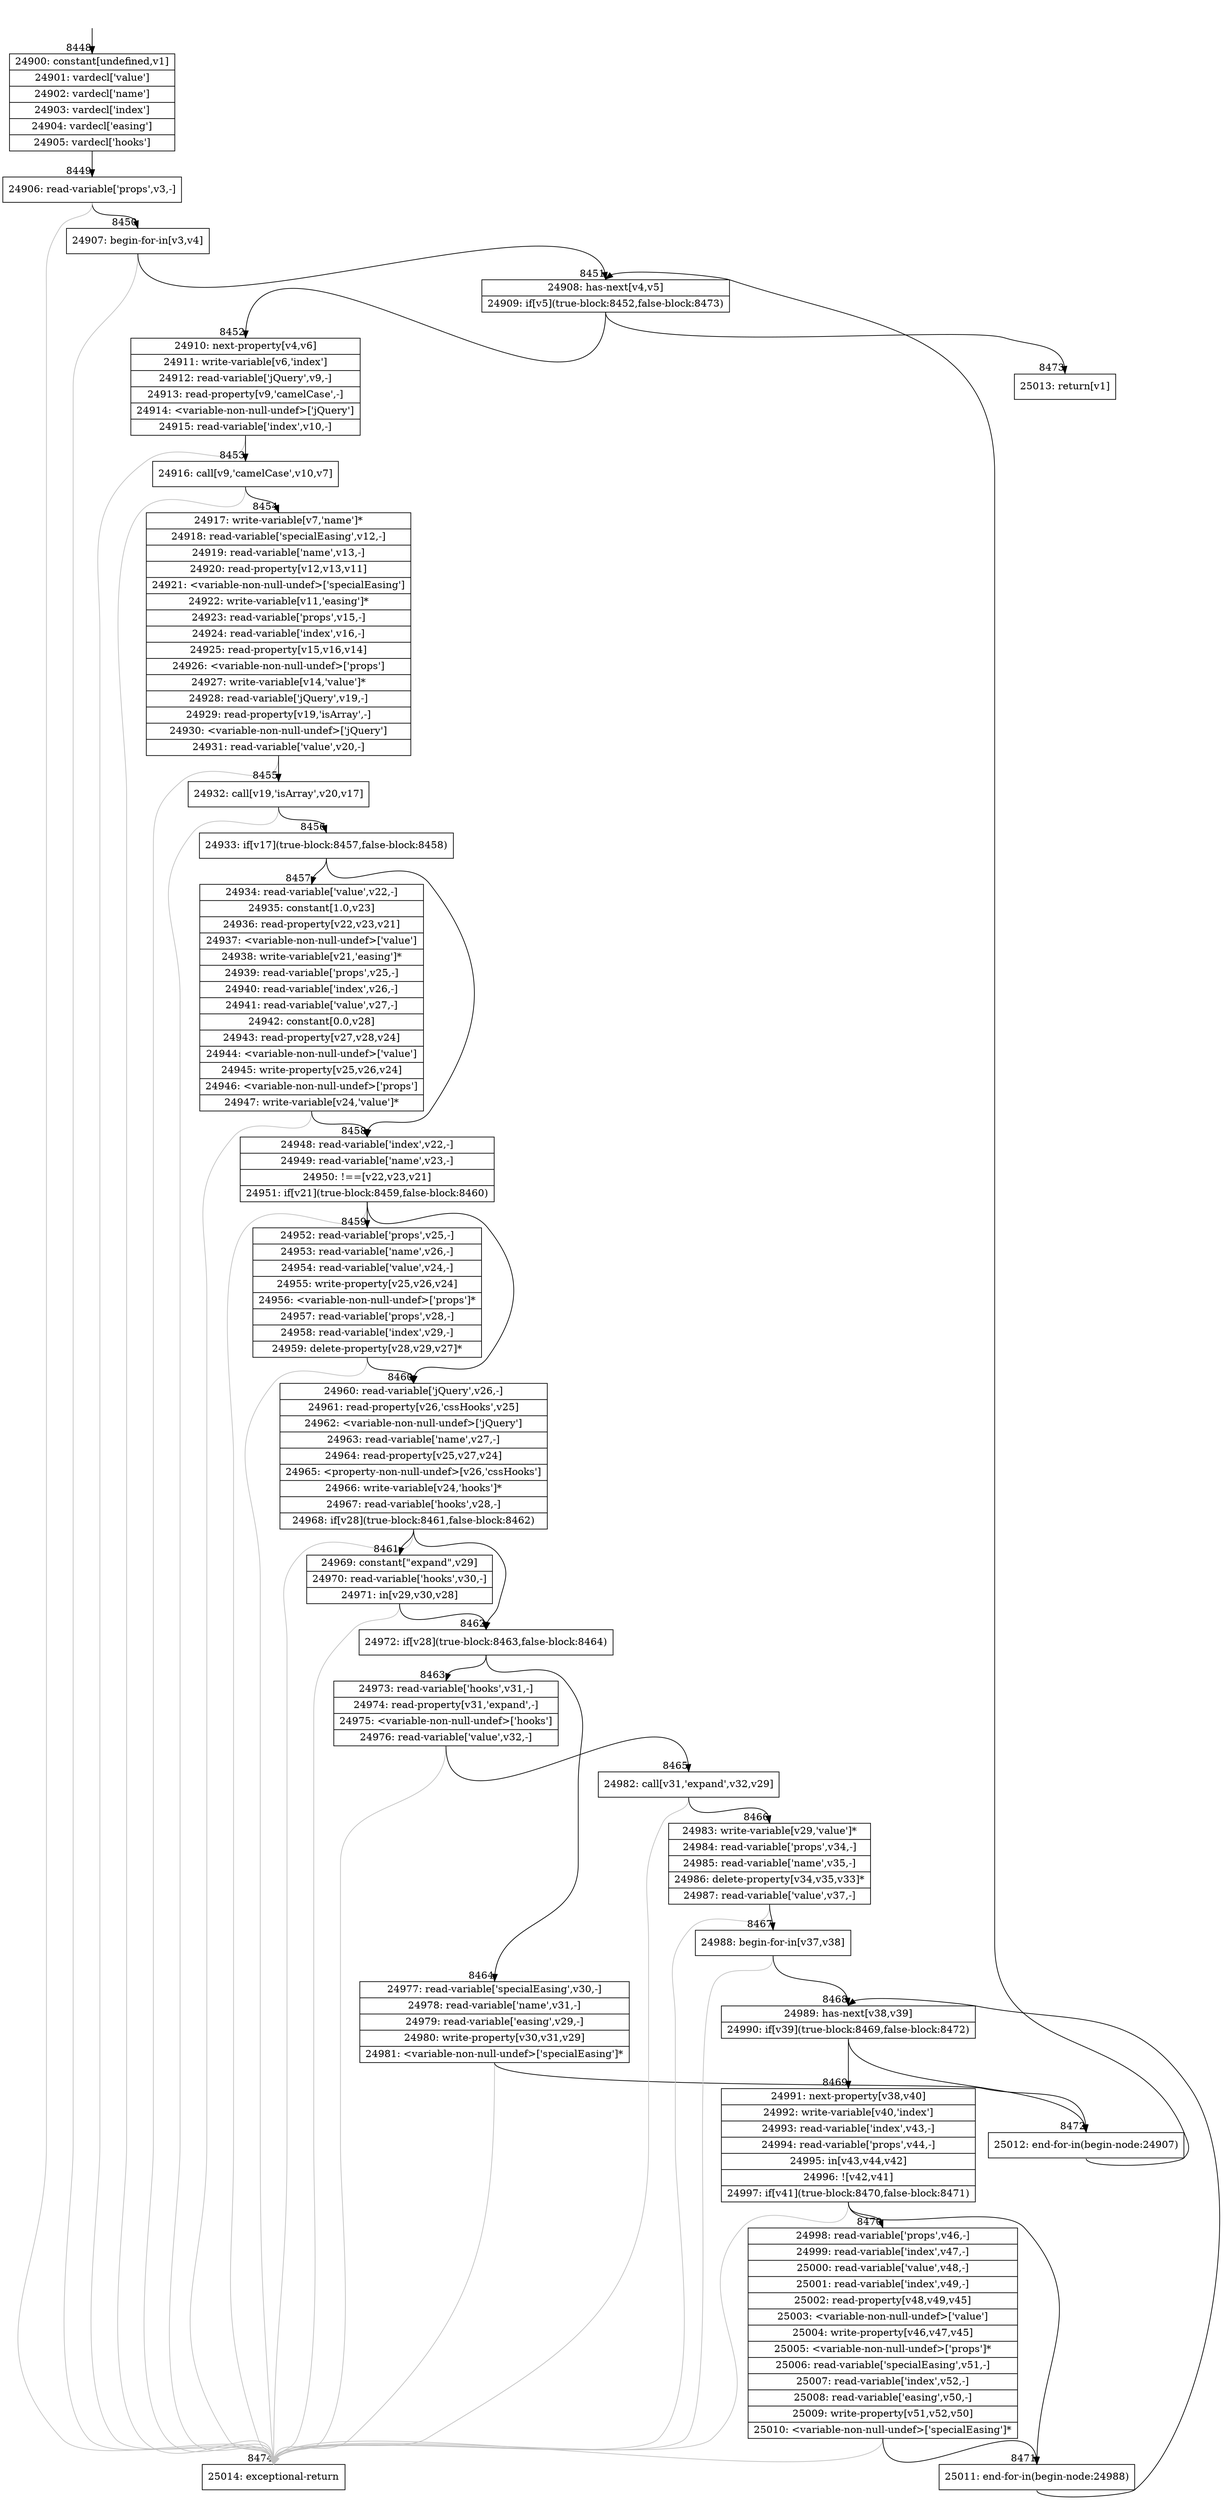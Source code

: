 digraph {
rankdir="TD"
BB_entry523[shape=none,label=""];
BB_entry523 -> BB8448 [tailport=s, headport=n, headlabel="    8448"]
BB8448 [shape=record label="{24900: constant[undefined,v1]|24901: vardecl['value']|24902: vardecl['name']|24903: vardecl['index']|24904: vardecl['easing']|24905: vardecl['hooks']}" ] 
BB8448 -> BB8449 [tailport=s, headport=n, headlabel="      8449"]
BB8449 [shape=record label="{24906: read-variable['props',v3,-]}" ] 
BB8449 -> BB8450 [tailport=s, headport=n, headlabel="      8450"]
BB8449 -> BB8474 [tailport=s, headport=n, color=gray, headlabel="      8474"]
BB8450 [shape=record label="{24907: begin-for-in[v3,v4]}" ] 
BB8450 -> BB8451 [tailport=s, headport=n, headlabel="      8451"]
BB8450 -> BB8474 [tailport=s, headport=n, color=gray]
BB8451 [shape=record label="{24908: has-next[v4,v5]|24909: if[v5](true-block:8452,false-block:8473)}" ] 
BB8451 -> BB8452 [tailport=s, headport=n, headlabel="      8452"]
BB8451 -> BB8473 [tailport=s, headport=n, headlabel="      8473"]
BB8452 [shape=record label="{24910: next-property[v4,v6]|24911: write-variable[v6,'index']|24912: read-variable['jQuery',v9,-]|24913: read-property[v9,'camelCase',-]|24914: \<variable-non-null-undef\>['jQuery']|24915: read-variable['index',v10,-]}" ] 
BB8452 -> BB8453 [tailport=s, headport=n, headlabel="      8453"]
BB8452 -> BB8474 [tailport=s, headport=n, color=gray]
BB8453 [shape=record label="{24916: call[v9,'camelCase',v10,v7]}" ] 
BB8453 -> BB8454 [tailport=s, headport=n, headlabel="      8454"]
BB8453 -> BB8474 [tailport=s, headport=n, color=gray]
BB8454 [shape=record label="{24917: write-variable[v7,'name']*|24918: read-variable['specialEasing',v12,-]|24919: read-variable['name',v13,-]|24920: read-property[v12,v13,v11]|24921: \<variable-non-null-undef\>['specialEasing']|24922: write-variable[v11,'easing']*|24923: read-variable['props',v15,-]|24924: read-variable['index',v16,-]|24925: read-property[v15,v16,v14]|24926: \<variable-non-null-undef\>['props']|24927: write-variable[v14,'value']*|24928: read-variable['jQuery',v19,-]|24929: read-property[v19,'isArray',-]|24930: \<variable-non-null-undef\>['jQuery']|24931: read-variable['value',v20,-]}" ] 
BB8454 -> BB8455 [tailport=s, headport=n, headlabel="      8455"]
BB8454 -> BB8474 [tailport=s, headport=n, color=gray]
BB8455 [shape=record label="{24932: call[v19,'isArray',v20,v17]}" ] 
BB8455 -> BB8456 [tailport=s, headport=n, headlabel="      8456"]
BB8455 -> BB8474 [tailport=s, headport=n, color=gray]
BB8456 [shape=record label="{24933: if[v17](true-block:8457,false-block:8458)}" ] 
BB8456 -> BB8457 [tailport=s, headport=n, headlabel="      8457"]
BB8456 -> BB8458 [tailport=s, headport=n, headlabel="      8458"]
BB8457 [shape=record label="{24934: read-variable['value',v22,-]|24935: constant[1.0,v23]|24936: read-property[v22,v23,v21]|24937: \<variable-non-null-undef\>['value']|24938: write-variable[v21,'easing']*|24939: read-variable['props',v25,-]|24940: read-variable['index',v26,-]|24941: read-variable['value',v27,-]|24942: constant[0.0,v28]|24943: read-property[v27,v28,v24]|24944: \<variable-non-null-undef\>['value']|24945: write-property[v25,v26,v24]|24946: \<variable-non-null-undef\>['props']|24947: write-variable[v24,'value']*}" ] 
BB8457 -> BB8458 [tailport=s, headport=n]
BB8457 -> BB8474 [tailport=s, headport=n, color=gray]
BB8458 [shape=record label="{24948: read-variable['index',v22,-]|24949: read-variable['name',v23,-]|24950: !==[v22,v23,v21]|24951: if[v21](true-block:8459,false-block:8460)}" ] 
BB8458 -> BB8459 [tailport=s, headport=n, headlabel="      8459"]
BB8458 -> BB8460 [tailport=s, headport=n, headlabel="      8460"]
BB8458 -> BB8474 [tailport=s, headport=n, color=gray]
BB8459 [shape=record label="{24952: read-variable['props',v25,-]|24953: read-variable['name',v26,-]|24954: read-variable['value',v24,-]|24955: write-property[v25,v26,v24]|24956: \<variable-non-null-undef\>['props']*|24957: read-variable['props',v28,-]|24958: read-variable['index',v29,-]|24959: delete-property[v28,v29,v27]*}" ] 
BB8459 -> BB8460 [tailport=s, headport=n]
BB8459 -> BB8474 [tailport=s, headport=n, color=gray]
BB8460 [shape=record label="{24960: read-variable['jQuery',v26,-]|24961: read-property[v26,'cssHooks',v25]|24962: \<variable-non-null-undef\>['jQuery']|24963: read-variable['name',v27,-]|24964: read-property[v25,v27,v24]|24965: \<property-non-null-undef\>[v26,'cssHooks']|24966: write-variable[v24,'hooks']*|24967: read-variable['hooks',v28,-]|24968: if[v28](true-block:8461,false-block:8462)}" ] 
BB8460 -> BB8462 [tailport=s, headport=n, headlabel="      8462"]
BB8460 -> BB8461 [tailport=s, headport=n, headlabel="      8461"]
BB8460 -> BB8474 [tailport=s, headport=n, color=gray]
BB8461 [shape=record label="{24969: constant[\"expand\",v29]|24970: read-variable['hooks',v30,-]|24971: in[v29,v30,v28]}" ] 
BB8461 -> BB8462 [tailport=s, headport=n]
BB8461 -> BB8474 [tailport=s, headport=n, color=gray]
BB8462 [shape=record label="{24972: if[v28](true-block:8463,false-block:8464)}" ] 
BB8462 -> BB8463 [tailport=s, headport=n, headlabel="      8463"]
BB8462 -> BB8464 [tailport=s, headport=n, headlabel="      8464"]
BB8463 [shape=record label="{24973: read-variable['hooks',v31,-]|24974: read-property[v31,'expand',-]|24975: \<variable-non-null-undef\>['hooks']|24976: read-variable['value',v32,-]}" ] 
BB8463 -> BB8465 [tailport=s, headport=n, headlabel="      8465"]
BB8463 -> BB8474 [tailport=s, headport=n, color=gray]
BB8464 [shape=record label="{24977: read-variable['specialEasing',v30,-]|24978: read-variable['name',v31,-]|24979: read-variable['easing',v29,-]|24980: write-property[v30,v31,v29]|24981: \<variable-non-null-undef\>['specialEasing']*}" ] 
BB8464 -> BB8472 [tailport=s, headport=n, headlabel="      8472"]
BB8464 -> BB8474 [tailport=s, headport=n, color=gray]
BB8465 [shape=record label="{24982: call[v31,'expand',v32,v29]}" ] 
BB8465 -> BB8466 [tailport=s, headport=n, headlabel="      8466"]
BB8465 -> BB8474 [tailport=s, headport=n, color=gray]
BB8466 [shape=record label="{24983: write-variable[v29,'value']*|24984: read-variable['props',v34,-]|24985: read-variable['name',v35,-]|24986: delete-property[v34,v35,v33]*|24987: read-variable['value',v37,-]}" ] 
BB8466 -> BB8467 [tailport=s, headport=n, headlabel="      8467"]
BB8466 -> BB8474 [tailport=s, headport=n, color=gray]
BB8467 [shape=record label="{24988: begin-for-in[v37,v38]}" ] 
BB8467 -> BB8468 [tailport=s, headport=n, headlabel="      8468"]
BB8467 -> BB8474 [tailport=s, headport=n, color=gray]
BB8468 [shape=record label="{24989: has-next[v38,v39]|24990: if[v39](true-block:8469,false-block:8472)}" ] 
BB8468 -> BB8469 [tailport=s, headport=n, headlabel="      8469"]
BB8468 -> BB8472 [tailport=s, headport=n]
BB8469 [shape=record label="{24991: next-property[v38,v40]|24992: write-variable[v40,'index']|24993: read-variable['index',v43,-]|24994: read-variable['props',v44,-]|24995: in[v43,v44,v42]|24996: ![v42,v41]|24997: if[v41](true-block:8470,false-block:8471)}" ] 
BB8469 -> BB8470 [tailport=s, headport=n, headlabel="      8470"]
BB8469 -> BB8471 [tailport=s, headport=n, headlabel="      8471"]
BB8469 -> BB8474 [tailport=s, headport=n, color=gray]
BB8470 [shape=record label="{24998: read-variable['props',v46,-]|24999: read-variable['index',v47,-]|25000: read-variable['value',v48,-]|25001: read-variable['index',v49,-]|25002: read-property[v48,v49,v45]|25003: \<variable-non-null-undef\>['value']|25004: write-property[v46,v47,v45]|25005: \<variable-non-null-undef\>['props']*|25006: read-variable['specialEasing',v51,-]|25007: read-variable['index',v52,-]|25008: read-variable['easing',v50,-]|25009: write-property[v51,v52,v50]|25010: \<variable-non-null-undef\>['specialEasing']*}" ] 
BB8470 -> BB8471 [tailport=s, headport=n]
BB8470 -> BB8474 [tailport=s, headport=n, color=gray]
BB8471 [shape=record label="{25011: end-for-in(begin-node:24988)}" ] 
BB8471 -> BB8468 [tailport=s, headport=n]
BB8472 [shape=record label="{25012: end-for-in(begin-node:24907)}" ] 
BB8472 -> BB8451 [tailport=s, headport=n]
BB8473 [shape=record label="{25013: return[v1]}" ] 
BB8474 [shape=record label="{25014: exceptional-return}" ] 
}
